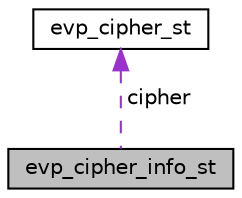 digraph "evp_cipher_info_st"
{
 // LATEX_PDF_SIZE
  edge [fontname="Helvetica",fontsize="10",labelfontname="Helvetica",labelfontsize="10"];
  node [fontname="Helvetica",fontsize="10",shape=record];
  Node1 [label="evp_cipher_info_st",height=0.2,width=0.4,color="black", fillcolor="grey75", style="filled", fontcolor="black",tooltip=" "];
  Node2 -> Node1 [dir="back",color="darkorchid3",fontsize="10",style="dashed",label=" cipher" ,fontname="Helvetica"];
  Node2 [label="evp_cipher_st",height=0.2,width=0.4,color="black", fillcolor="white", style="filled",URL="$structevp__cipher__st.html",tooltip=" "];
}
